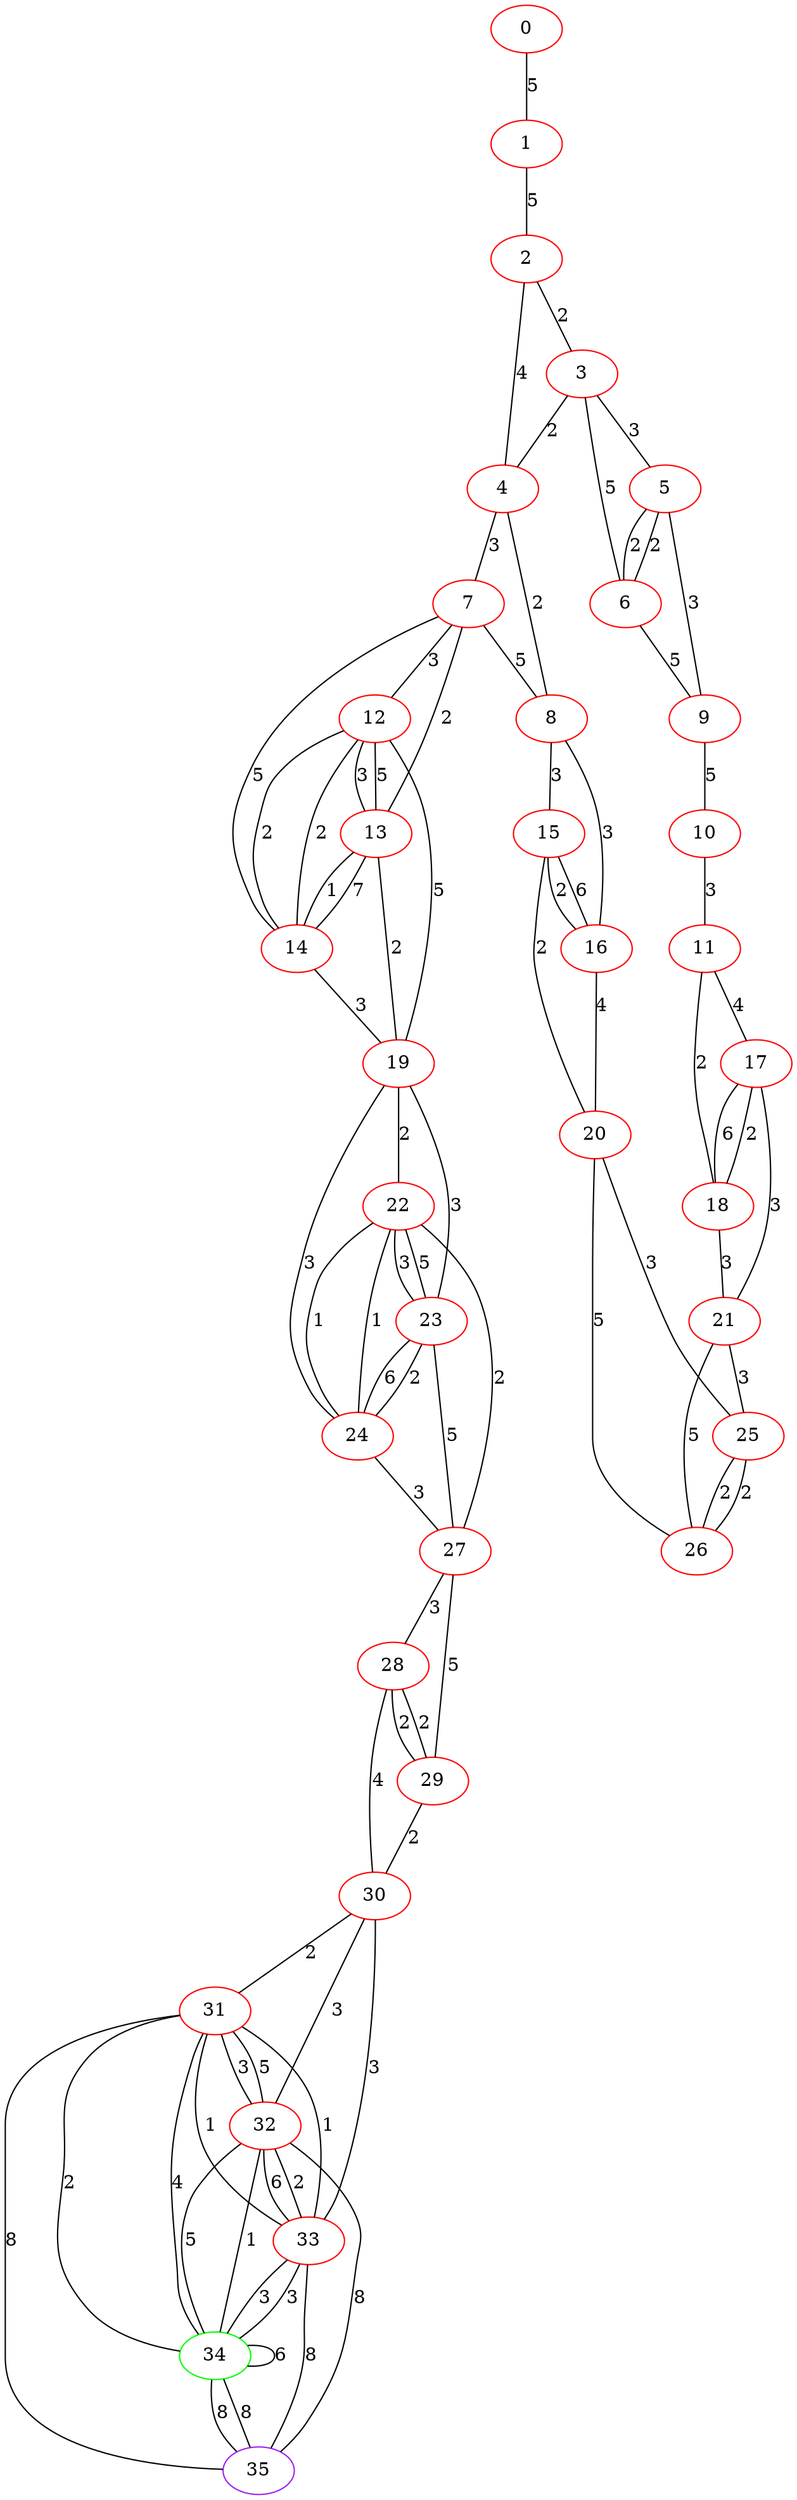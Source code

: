 graph "" {
0 [color=red, weight=1];
1 [color=red, weight=1];
2 [color=red, weight=1];
3 [color=red, weight=1];
4 [color=red, weight=1];
5 [color=red, weight=1];
6 [color=red, weight=1];
7 [color=red, weight=1];
8 [color=red, weight=1];
9 [color=red, weight=1];
10 [color=red, weight=1];
11 [color=red, weight=1];
12 [color=red, weight=1];
13 [color=red, weight=1];
14 [color=red, weight=1];
15 [color=red, weight=1];
16 [color=red, weight=1];
17 [color=red, weight=1];
18 [color=red, weight=1];
19 [color=red, weight=1];
20 [color=red, weight=1];
21 [color=red, weight=1];
22 [color=red, weight=1];
23 [color=red, weight=1];
24 [color=red, weight=1];
25 [color=red, weight=1];
26 [color=red, weight=1];
27 [color=red, weight=1];
28 [color=red, weight=1];
29 [color=red, weight=1];
30 [color=red, weight=1];
31 [color=red, weight=1];
32 [color=red, weight=1];
33 [color=red, weight=1];
34 [color=green, weight=2];
35 [color=purple, weight=4];
0 -- 1  [key=0, label=5];
1 -- 2  [key=0, label=5];
2 -- 3  [key=0, label=2];
2 -- 4  [key=0, label=4];
3 -- 4  [key=0, label=2];
3 -- 5  [key=0, label=3];
3 -- 6  [key=0, label=5];
4 -- 8  [key=0, label=2];
4 -- 7  [key=0, label=3];
5 -- 9  [key=0, label=3];
5 -- 6  [key=0, label=2];
5 -- 6  [key=1, label=2];
6 -- 9  [key=0, label=5];
7 -- 8  [key=0, label=5];
7 -- 12  [key=0, label=3];
7 -- 13  [key=0, label=2];
7 -- 14  [key=0, label=5];
8 -- 16  [key=0, label=3];
8 -- 15  [key=0, label=3];
9 -- 10  [key=0, label=5];
10 -- 11  [key=0, label=3];
11 -- 17  [key=0, label=4];
11 -- 18  [key=0, label=2];
12 -- 19  [key=0, label=5];
12 -- 13  [key=0, label=3];
12 -- 13  [key=1, label=5];
12 -- 14  [key=0, label=2];
12 -- 14  [key=1, label=2];
13 -- 19  [key=0, label=2];
13 -- 14  [key=0, label=1];
13 -- 14  [key=1, label=7];
14 -- 19  [key=0, label=3];
15 -- 16  [key=0, label=2];
15 -- 16  [key=1, label=6];
15 -- 20  [key=0, label=2];
16 -- 20  [key=0, label=4];
17 -- 18  [key=0, label=6];
17 -- 18  [key=1, label=2];
17 -- 21  [key=0, label=3];
18 -- 21  [key=0, label=3];
19 -- 22  [key=0, label=2];
19 -- 23  [key=0, label=3];
19 -- 24  [key=0, label=3];
20 -- 25  [key=0, label=3];
20 -- 26  [key=0, label=5];
21 -- 26  [key=0, label=5];
21 -- 25  [key=0, label=3];
22 -- 24  [key=0, label=1];
22 -- 24  [key=1, label=1];
22 -- 27  [key=0, label=2];
22 -- 23  [key=0, label=5];
22 -- 23  [key=1, label=3];
23 -- 24  [key=0, label=6];
23 -- 24  [key=1, label=2];
23 -- 27  [key=0, label=5];
24 -- 27  [key=0, label=3];
25 -- 26  [key=0, label=2];
25 -- 26  [key=1, label=2];
27 -- 28  [key=0, label=3];
27 -- 29  [key=0, label=5];
28 -- 29  [key=0, label=2];
28 -- 29  [key=1, label=2];
28 -- 30  [key=0, label=4];
29 -- 30  [key=0, label=2];
30 -- 32  [key=0, label=3];
30 -- 33  [key=0, label=3];
30 -- 31  [key=0, label=2];
31 -- 32  [key=0, label=3];
31 -- 32  [key=1, label=5];
31 -- 33  [key=0, label=1];
31 -- 33  [key=1, label=1];
31 -- 34  [key=0, label=2];
31 -- 34  [key=1, label=4];
31 -- 35  [key=0, label=8];
32 -- 33  [key=0, label=2];
32 -- 33  [key=1, label=6];
32 -- 34  [key=0, label=5];
32 -- 34  [key=1, label=1];
32 -- 35  [key=0, label=8];
33 -- 34  [key=0, label=3];
33 -- 34  [key=1, label=3];
33 -- 35  [key=0, label=8];
34 -- 34  [key=0, label=6];
34 -- 35  [key=0, label=8];
34 -- 35  [key=1, label=8];
}
